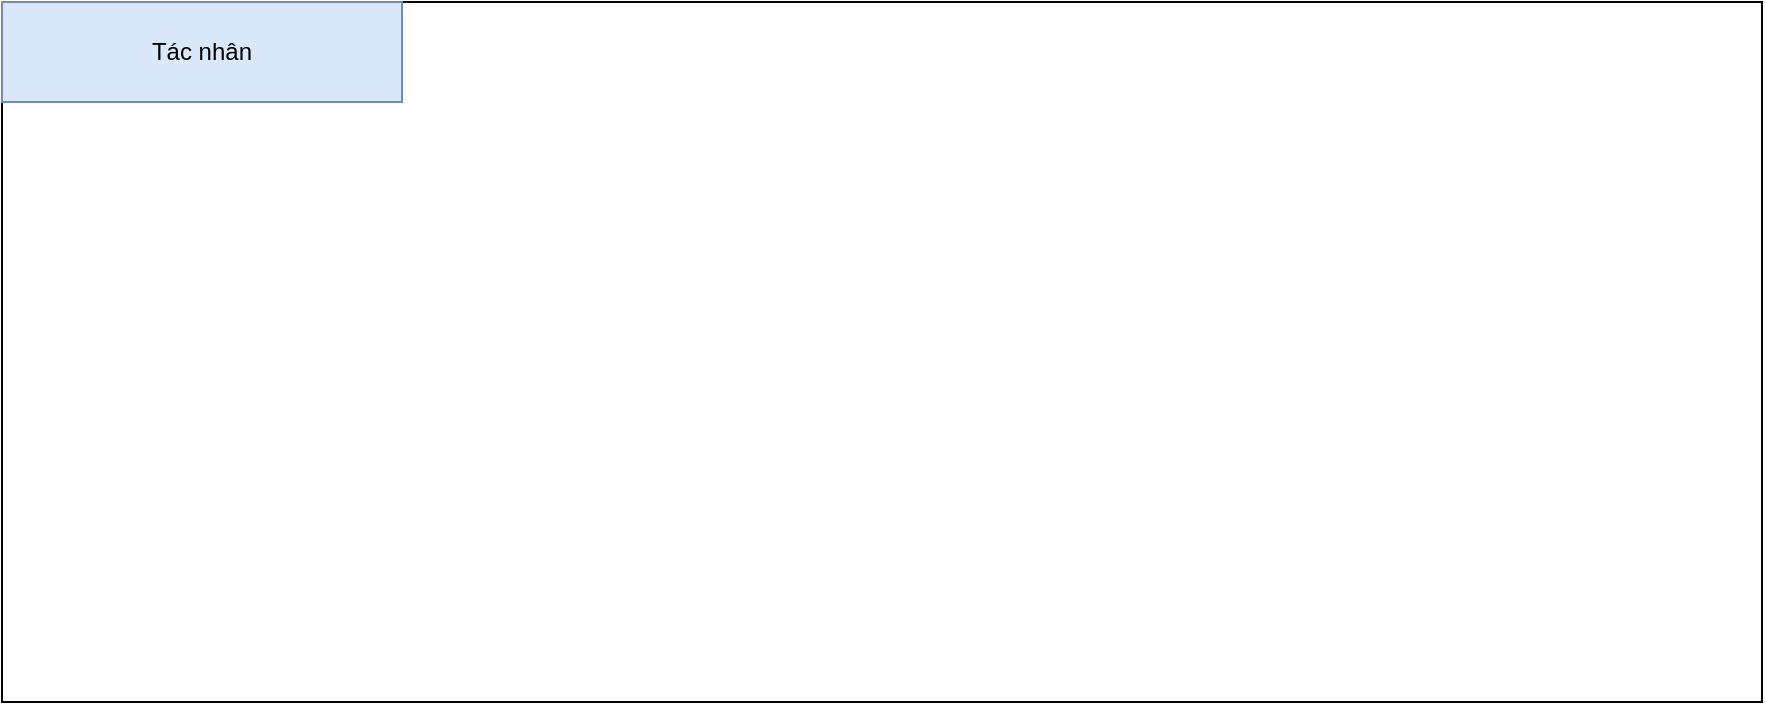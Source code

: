 <?xml version="1.0" encoding="UTF-8"?>
<mxfile version="15.8.7" type="device">
  <diagram id="tableLayout" name="DFD Muc 0 - Table Layout">
    <mxGraphModel dx="1200" dy="800" grid="1" gridSize="10" guides="1" tooltips="1" connect="1" arrows="1" fold="1"
                  page="1" pageScale="1" pageWidth="1275" pageHeight="1650" background="#FFFFFF" math="0" shadow="0">
      <root>
        <mxCell id="0"/>
        <mxCell id="1" parent="0"/>

        <!-- Bảng nền (tùy chọn, để “bao” toàn bộ) -->
        <mxCell id="tableBackground" value="" style="rounded=0;whiteSpace=wrap;html=1;fillColor=#ffffff;strokeColor=#000000;strokeWidth=1;"
                vertex="1" parent="1">
          <mxGeometry x="40" y="40" width="880" height="350" as="geometry"/>
        </mxCell>

        <!-- Row 1: Tác nhân -->
        <mxCell id="row1_col1" value="Tác nhân" 
                style="shape=rectangle;whiteSpace=wrap;html=1;fillColor=#dae8fc;strokeColor=#6c8ebf;fontSize=12;align=center;verticalAlign=middle;"
                vertex="1" parent="1">
          <mxGeometry x="40" y="40" width="200" height="50" as="geometry"/>
        </mxCell>
        <mxCell id="row1_col2" value="Khách hàng<br/>Nhà quản trị<br/>Đơn vị thanh toán<br/>Bên vận chuyển" 
                style="shape=rectangle;whiteSpace=wrap;html=1;fillColor=#ffffff;strokeColor=#000000;fontSize=12;align=left;verticalAlign=middle;"
                vertex="1" parent="1">
          <mxGeometry x="240" y="40" width="680" height="50" as="geometry"/>
        </mxCell>

        <!-- Row 2: Tiến trình -->
        <mxCell id="row2_col1" value="Tiến trình"
                style="shape=rectangle;whiteSpace=wrap;html=1;fillColor=#dae8fc;strokeColor=#6c8ebf;fontSize=12;align=center;verticalAlign=middle;"
                vertex="1" parent="1">
          <mxGeometry x="40" y="90" width="200" height="60" as="geometry"/>
        </mxCell>
        <mxCell id="row2_col2" value="ID: 0<br/>Tên: Quản lý cửa hàng bán lẻ quần áo nữ (Online)"
                style="shape=rectangle;whiteSpace=wrap;html=1;fillColor=#ffffff;strokeColor=#000000;fontSize=12;align=left;verticalAlign=middle;"
                vertex="1" parent="1">
          <mxGeometry x="240" y="90" width="680" height="60" as="geometry"/>
        </mxCell>

        <!-- Row 3: Luồng DL -->
        <mxCell id="row3_col1" value="Luồng DL"
                style="shape=rectangle;whiteSpace=wrap;html=1;fillColor=#dae8fc;strokeColor=#6c8ebf;fontSize=12;align=center;verticalAlign=middle;"
                vertex="1" parent="1">
          <mxGeometry x="40" y="150" width="200" height="150" as="geometry"/>
        </mxCell>
        <mxCell id="row3_col2" value="1. Yêu cầu mua hàng (Khách hàng → 0)<br/>2. Phản hồi mua hàng (0 → Khách hàng)<br/>3. Yêu cầu quản trị (Nhà quản trị → 0)<br/>4. Kết quả quản trị (0 → Nhà quản trị)<br/>5. Yêu cầu thanh toán (0 → Đơn vị thanh toán)<br/>6. Kết quả thanh toán (Đơn vị thanh toán → 0)<br/>7. Yêu cầu vận chuyển (0 → Bên vận chuyển)<br/>8. Cập nhật vận chuyển (Bên vận chuyển → 0)"
                style="shape=rectangle;whiteSpace=wrap;html=1;fillColor=#ffffff;strokeColor=#000000;fontSize=12;align=left;verticalAlign=top;"
                vertex="1" parent="1">
          <mxGeometry x="240" y="150" width="680" height="150" as="geometry"/>
        </mxCell>

        <!-- Row 4: File (Data Store) -->
        <mxCell id="row4_col1" value="File"
                style="shape=rectangle;whiteSpace=wrap;html=1;fillColor=#dae8fc;strokeColor=#6c8ebf;fontSize=12;align=center;verticalAlign=middle;"
                vertex="1" parent="1">
          <mxGeometry x="40" y="300" width="200" height="90" as="geometry"/>
        </mxCell>
        <mxCell id="row4_col2" value="Không có / Chưa hiển thị ở DFD Mức 0"
                style="shape=rectangle;whiteSpace=wrap;html=1;fillColor=#ffffff;strokeColor=#000000;fontSize=12;align=left;verticalAlign=middle;"
                vertex="1" parent="1">
          <mxGeometry x="240" y="300" width="680" height="90" as="geometry"/>
        </mxCell>

      </root>
    </mxGraphModel>
  </diagram>
</mxfile>

